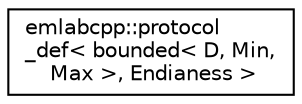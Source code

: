 digraph "Graphical Class Hierarchy"
{
 // LATEX_PDF_SIZE
  edge [fontname="Helvetica",fontsize="10",labelfontname="Helvetica",labelfontsize="10"];
  node [fontname="Helvetica",fontsize="10",shape=record];
  rankdir="LR";
  Node0 [label="emlabcpp::protocol\l_def\< bounded\< D, Min,\l Max \>, Endianess \>",height=0.2,width=0.4,color="black", fillcolor="white", style="filled",URL="$structemlabcpp_1_1protocol__def_3_01bounded_3_01D_00_01Min_00_01Max_01_4_00_01Endianess_01_4.html",tooltip=" "];
}
